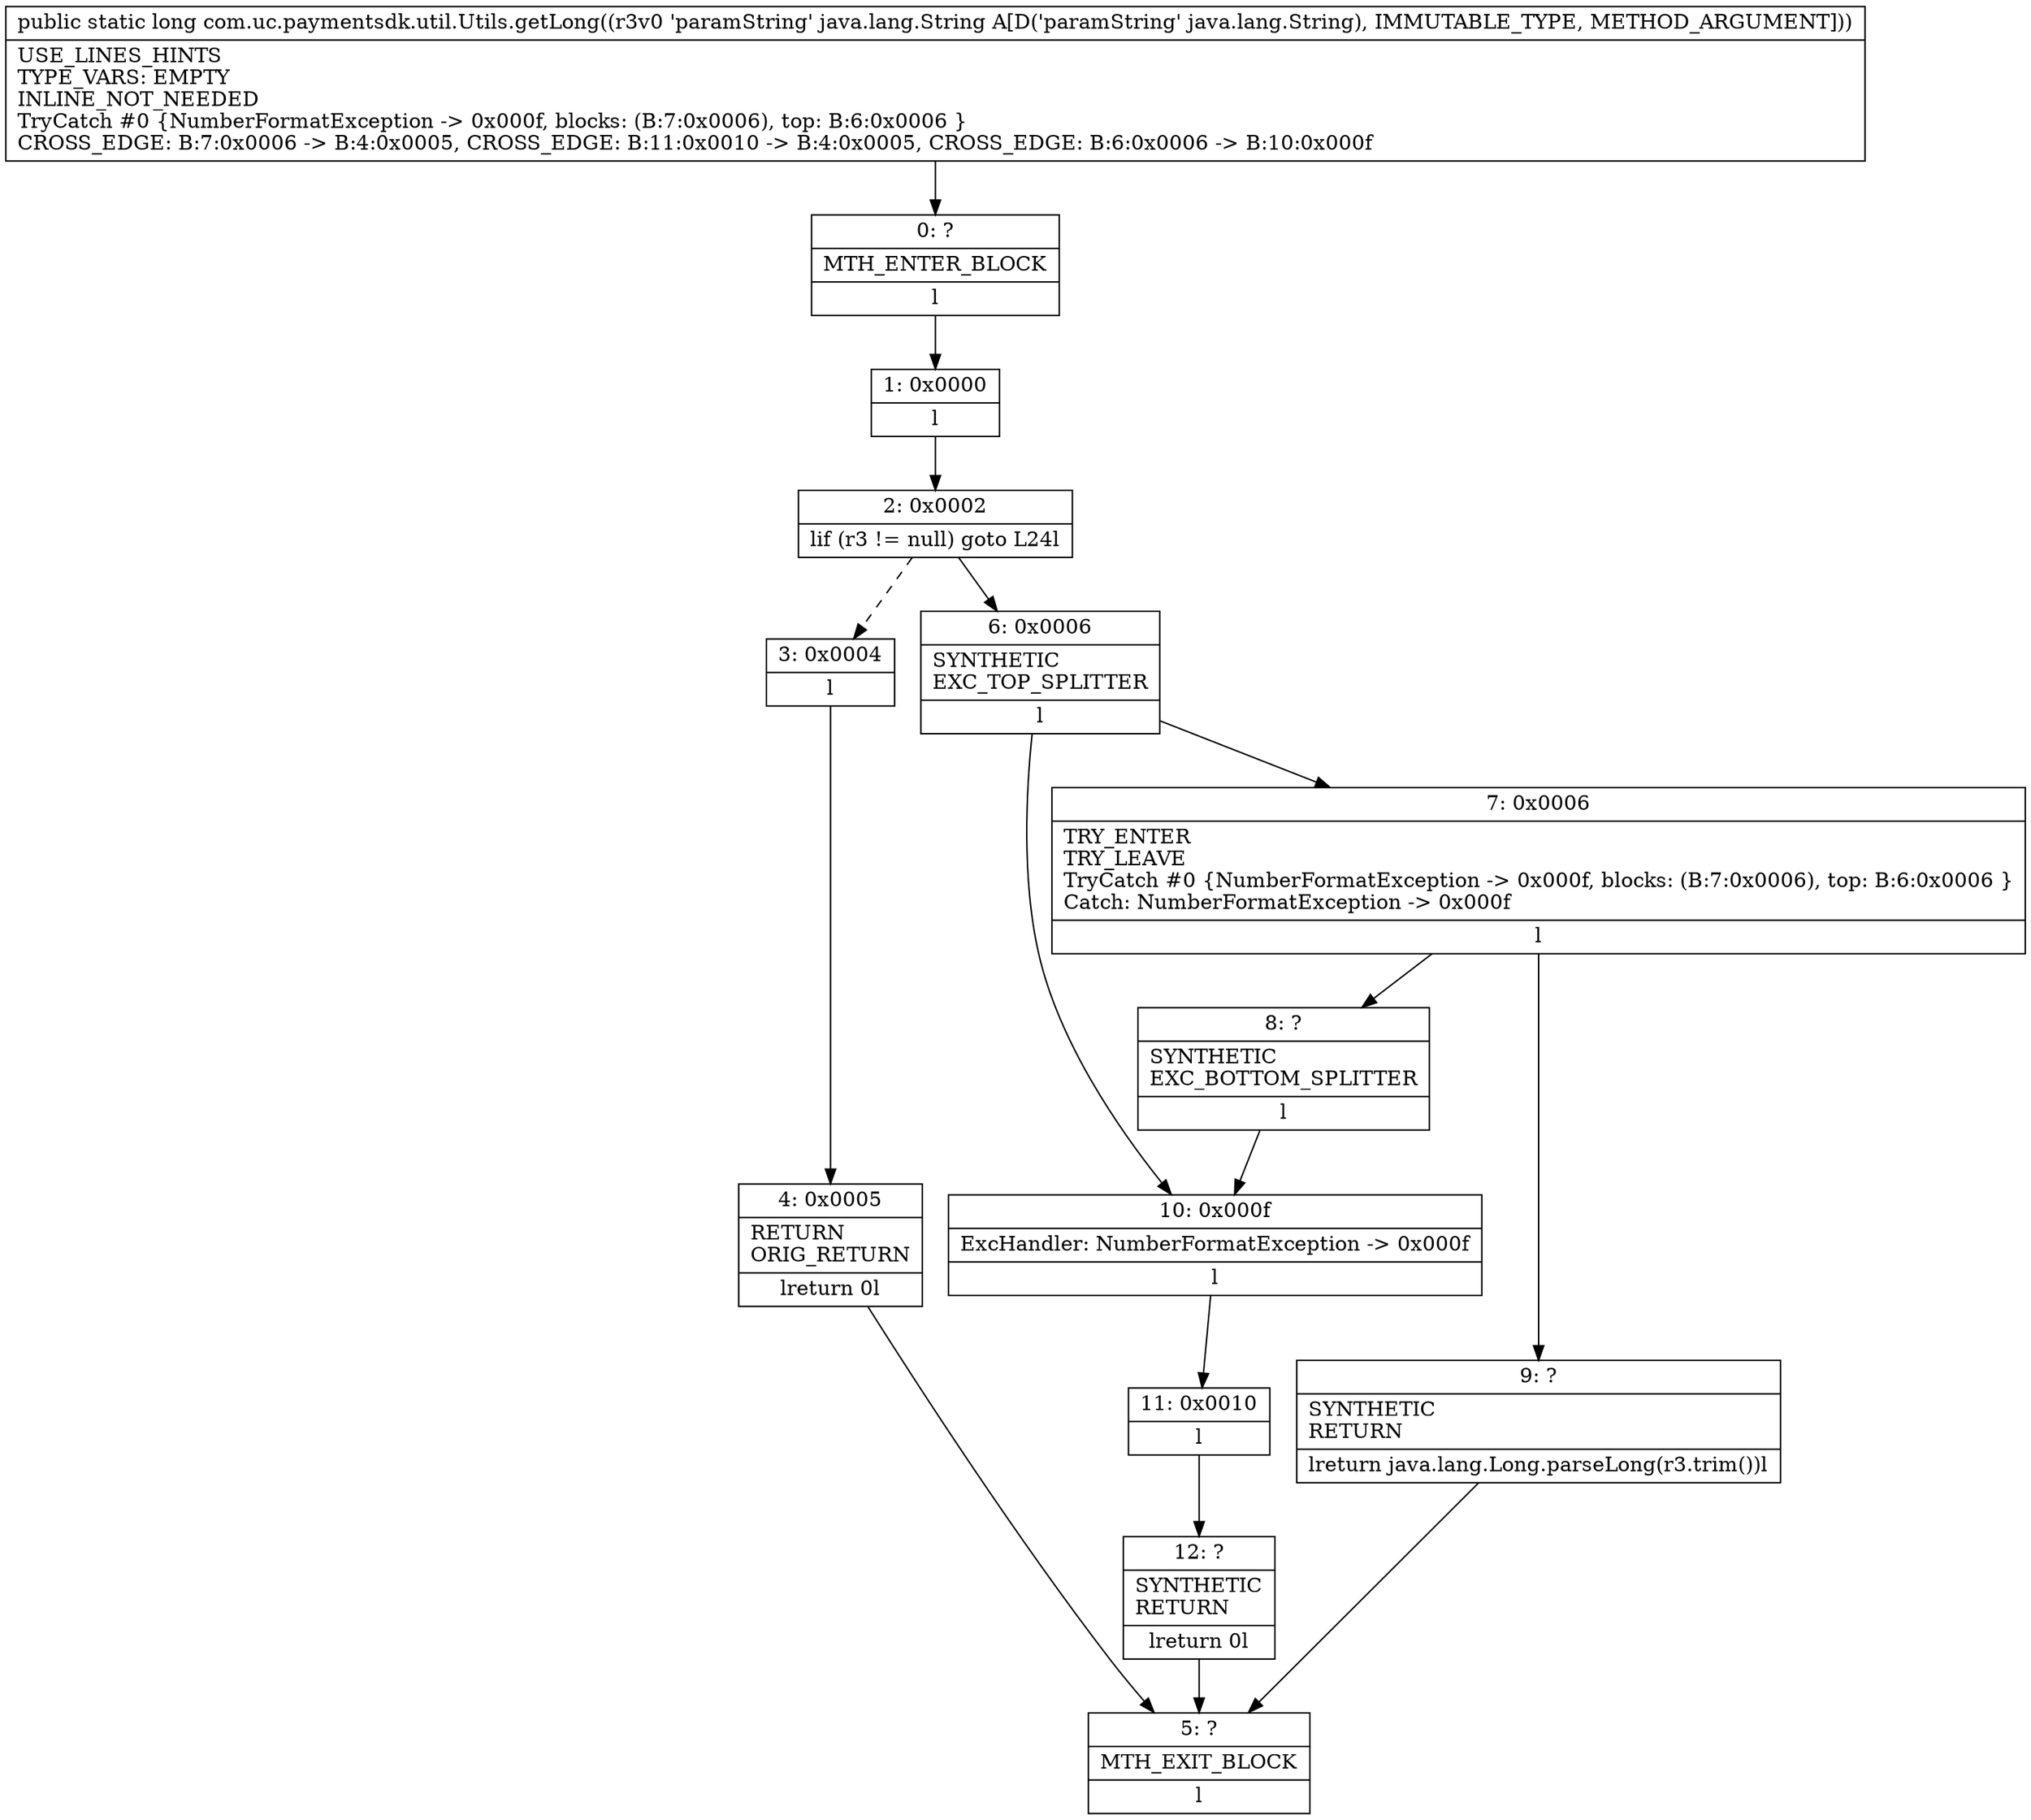 digraph "CFG forcom.uc.paymentsdk.util.Utils.getLong(Ljava\/lang\/String;)J" {
Node_0 [shape=record,label="{0\:\ ?|MTH_ENTER_BLOCK\l|l}"];
Node_1 [shape=record,label="{1\:\ 0x0000|l}"];
Node_2 [shape=record,label="{2\:\ 0x0002|lif (r3 != null) goto L24l}"];
Node_3 [shape=record,label="{3\:\ 0x0004|l}"];
Node_4 [shape=record,label="{4\:\ 0x0005|RETURN\lORIG_RETURN\l|lreturn 0l}"];
Node_5 [shape=record,label="{5\:\ ?|MTH_EXIT_BLOCK\l|l}"];
Node_6 [shape=record,label="{6\:\ 0x0006|SYNTHETIC\lEXC_TOP_SPLITTER\l|l}"];
Node_7 [shape=record,label="{7\:\ 0x0006|TRY_ENTER\lTRY_LEAVE\lTryCatch #0 \{NumberFormatException \-\> 0x000f, blocks: (B:7:0x0006), top: B:6:0x0006 \}\lCatch: NumberFormatException \-\> 0x000f\l|l}"];
Node_8 [shape=record,label="{8\:\ ?|SYNTHETIC\lEXC_BOTTOM_SPLITTER\l|l}"];
Node_9 [shape=record,label="{9\:\ ?|SYNTHETIC\lRETURN\l|lreturn java.lang.Long.parseLong(r3.trim())l}"];
Node_10 [shape=record,label="{10\:\ 0x000f|ExcHandler: NumberFormatException \-\> 0x000f\l|l}"];
Node_11 [shape=record,label="{11\:\ 0x0010|l}"];
Node_12 [shape=record,label="{12\:\ ?|SYNTHETIC\lRETURN\l|lreturn 0l}"];
MethodNode[shape=record,label="{public static long com.uc.paymentsdk.util.Utils.getLong((r3v0 'paramString' java.lang.String A[D('paramString' java.lang.String), IMMUTABLE_TYPE, METHOD_ARGUMENT]))  | USE_LINES_HINTS\lTYPE_VARS: EMPTY\lINLINE_NOT_NEEDED\lTryCatch #0 \{NumberFormatException \-\> 0x000f, blocks: (B:7:0x0006), top: B:6:0x0006 \}\lCROSS_EDGE: B:7:0x0006 \-\> B:4:0x0005, CROSS_EDGE: B:11:0x0010 \-\> B:4:0x0005, CROSS_EDGE: B:6:0x0006 \-\> B:10:0x000f\l}"];
MethodNode -> Node_0;
Node_0 -> Node_1;
Node_1 -> Node_2;
Node_2 -> Node_3[style=dashed];
Node_2 -> Node_6;
Node_3 -> Node_4;
Node_4 -> Node_5;
Node_6 -> Node_7;
Node_6 -> Node_10;
Node_7 -> Node_8;
Node_7 -> Node_9;
Node_8 -> Node_10;
Node_9 -> Node_5;
Node_10 -> Node_11;
Node_11 -> Node_12;
Node_12 -> Node_5;
}

